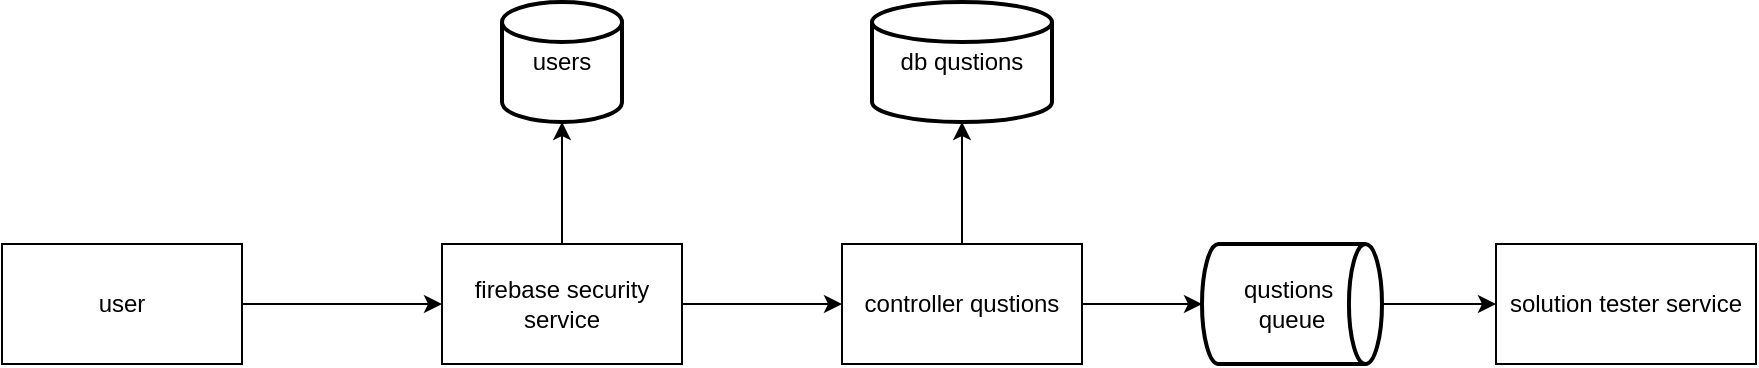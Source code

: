 <mxfile version="28.1.0">
  <diagram id="prtHgNgQTEPvFCAcTncT" name="Page-1">
    <mxGraphModel dx="1123" dy="656" grid="1" gridSize="10" guides="1" tooltips="1" connect="1" arrows="1" fold="1" page="1" pageScale="1" pageWidth="827" pageHeight="1169" math="0" shadow="0">
      <root>
        <mxCell id="0" />
        <mxCell id="1" parent="0" />
        <mxCell id="E1QTNphe9JhFKRzoQSfT-1" value="solution tester service" style="rounded=0;whiteSpace=wrap;html=1;" parent="1" vertex="1">
          <mxGeometry x="827" y="151" width="130" height="60" as="geometry" />
        </mxCell>
        <mxCell id="6lvuWyY8wGujHDRmP9Fm-2" style="edgeStyle=orthogonalEdgeStyle;rounded=0;orthogonalLoop=1;jettySize=auto;html=1;" parent="1" source="E1QTNphe9JhFKRzoQSfT-2" target="E1QTNphe9JhFKRzoQSfT-10" edge="1">
          <mxGeometry relative="1" as="geometry" />
        </mxCell>
        <mxCell id="E1QTNphe9JhFKRzoQSfT-2" value="user" style="rounded=0;whiteSpace=wrap;html=1;" parent="1" vertex="1">
          <mxGeometry x="80" y="151" width="120" height="60" as="geometry" />
        </mxCell>
        <mxCell id="E1QTNphe9JhFKRzoQSfT-5" value="db qustions" style="strokeWidth=2;html=1;shape=mxgraph.flowchart.database;whiteSpace=wrap;" parent="1" vertex="1">
          <mxGeometry x="515" y="30" width="90" height="60" as="geometry" />
        </mxCell>
        <mxCell id="6lvuWyY8wGujHDRmP9Fm-15" style="edgeStyle=orthogonalEdgeStyle;rounded=0;orthogonalLoop=1;jettySize=auto;html=1;" parent="1" source="E1QTNphe9JhFKRzoQSfT-10" target="E1QTNphe9JhFKRzoQSfT-14" edge="1">
          <mxGeometry relative="1" as="geometry" />
        </mxCell>
        <mxCell id="E1QTNphe9JhFKRzoQSfT-10" value="firebase security service" style="rounded=0;whiteSpace=wrap;html=1;" parent="1" vertex="1">
          <mxGeometry x="300" y="151" width="120" height="60" as="geometry" />
        </mxCell>
        <mxCell id="6lvuWyY8wGujHDRmP9Fm-16" style="edgeStyle=orthogonalEdgeStyle;rounded=0;orthogonalLoop=1;jettySize=auto;html=1;" parent="1" source="E1QTNphe9JhFKRzoQSfT-14" target="E1QTNphe9JhFKRzoQSfT-5" edge="1">
          <mxGeometry relative="1" as="geometry" />
        </mxCell>
        <mxCell id="6lvuWyY8wGujHDRmP9Fm-17" style="edgeStyle=orthogonalEdgeStyle;rounded=0;orthogonalLoop=1;jettySize=auto;html=1;" parent="1" source="E1QTNphe9JhFKRzoQSfT-14" target="6lvuWyY8wGujHDRmP9Fm-5" edge="1">
          <mxGeometry relative="1" as="geometry" />
        </mxCell>
        <mxCell id="E1QTNphe9JhFKRzoQSfT-14" value="controller qustions" style="rounded=0;whiteSpace=wrap;html=1;" parent="1" vertex="1">
          <mxGeometry x="500" y="151" width="120" height="60" as="geometry" />
        </mxCell>
        <mxCell id="E1QTNphe9JhFKRzoQSfT-20" value="users" style="strokeWidth=2;html=1;shape=mxgraph.flowchart.database;whiteSpace=wrap;" parent="1" vertex="1">
          <mxGeometry x="330" y="30" width="60" height="60" as="geometry" />
        </mxCell>
        <mxCell id="6lvuWyY8wGujHDRmP9Fm-18" style="edgeStyle=orthogonalEdgeStyle;rounded=0;orthogonalLoop=1;jettySize=auto;html=1;" parent="1" source="6lvuWyY8wGujHDRmP9Fm-5" target="E1QTNphe9JhFKRzoQSfT-1" edge="1">
          <mxGeometry relative="1" as="geometry" />
        </mxCell>
        <mxCell id="6lvuWyY8wGujHDRmP9Fm-5" value="qustions&amp;nbsp;&lt;br&gt;queue" style="strokeWidth=2;html=1;shape=mxgraph.flowchart.direct_data;whiteSpace=wrap;" parent="1" vertex="1">
          <mxGeometry x="680" y="151" width="90" height="60" as="geometry" />
        </mxCell>
        <mxCell id="6lvuWyY8wGujHDRmP9Fm-14" style="edgeStyle=orthogonalEdgeStyle;rounded=0;orthogonalLoop=1;jettySize=auto;html=1;entryX=0.5;entryY=1;entryDx=0;entryDy=0;entryPerimeter=0;" parent="1" source="E1QTNphe9JhFKRzoQSfT-10" target="E1QTNphe9JhFKRzoQSfT-20" edge="1">
          <mxGeometry relative="1" as="geometry" />
        </mxCell>
      </root>
    </mxGraphModel>
  </diagram>
</mxfile>
